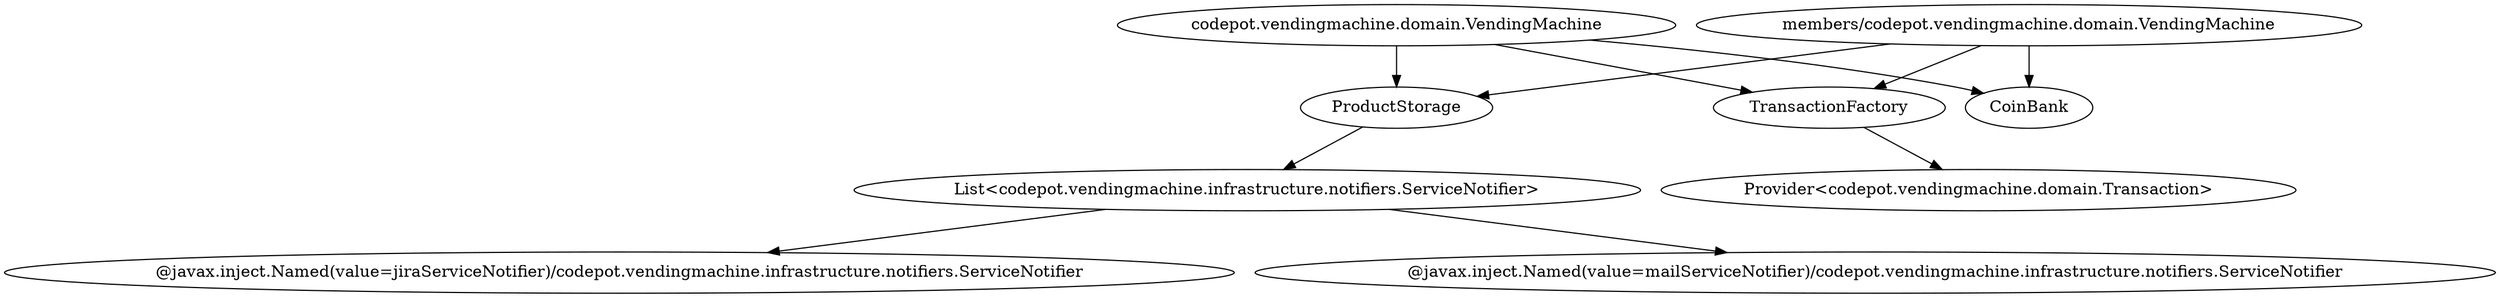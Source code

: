 digraph G1 {
  concentrate = true;
  n2 [label="List<codepot.vendingmachine.infrastructure.notifiers.ServiceNotifier>"];
  n3 [label="@javax.inject.Named(value=jiraServiceNotifier)/codepot.vendingmachine.infrastructure.notifiers.ServiceNotifier"];
  n2 -> n3;
  n4 [label="@javax.inject.Named(value=mailServiceNotifier)/codepot.vendingmachine.infrastructure.notifiers.ServiceNotifier"];
  n2 -> n4;
  ProductStorage -> n2;
  n5 [label="Provider<codepot.vendingmachine.domain.Transaction>"];
  TransactionFactory -> n5;
  n6 [label="codepot.vendingmachine.domain.VendingMachine"];
  n6 -> CoinBank;
  n6 -> ProductStorage;
  n6 -> TransactionFactory;
  n7 [label="members/codepot.vendingmachine.domain.VendingMachine"];
  n7 -> CoinBank;
  n7 -> ProductStorage;
  n7 -> TransactionFactory;
}
